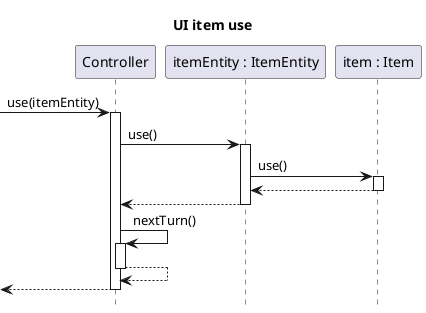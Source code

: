 @startuml
'https://plantuml.com/sequence-diagram

title UI item use
hide footbox
autoactivate on
participant Controller
participant "itemEntity : ItemEntity" as entity
participant "item : Item" as item

[-> Controller : use(itemEntity)
    Controller -> entity : use()
        entity -> item : use()
        return
    return
    Controller -> Controller : nextTurn()
    return
return
@enduml